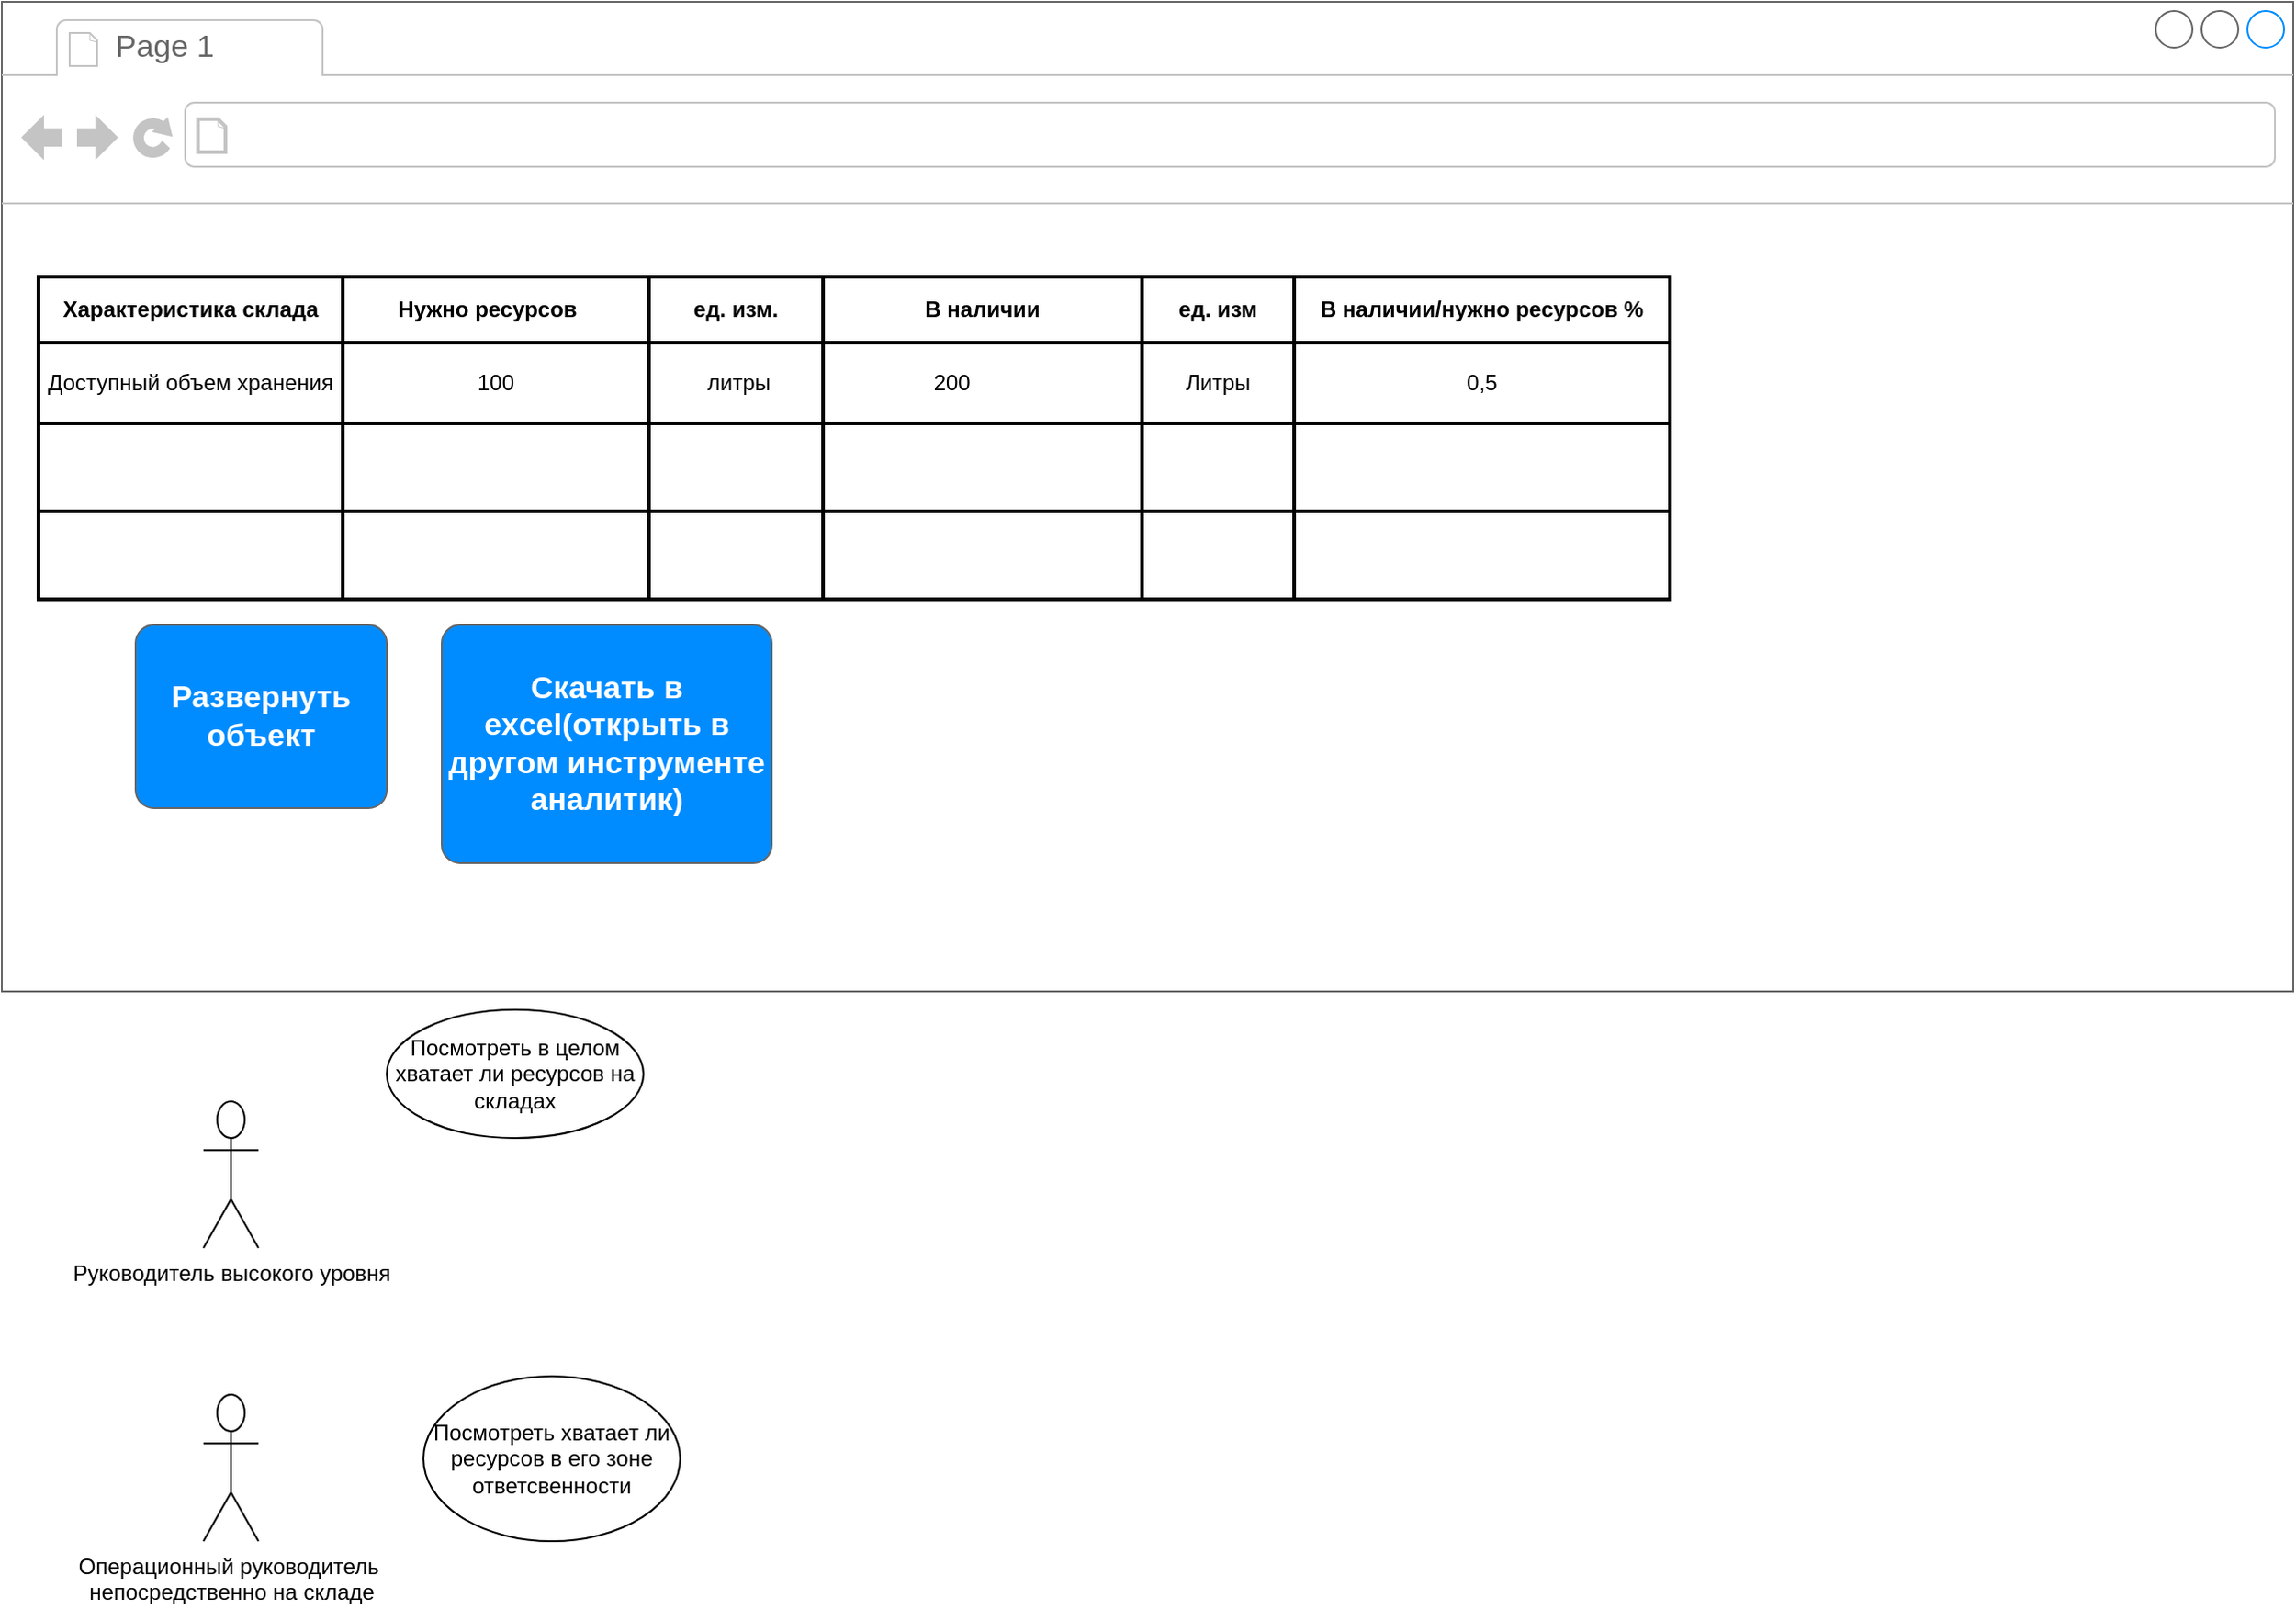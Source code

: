<mxfile version="24.8.6">
  <diagram name="Page-1" id="c9db0220-8083-56f3-ca83-edcdcd058819">
    <mxGraphModel dx="1050" dy="647" grid="1" gridSize="10" guides="1" tooltips="1" connect="1" arrows="1" fold="1" page="1" pageScale="1.5" pageWidth="826" pageHeight="1169" background="#ffffff" math="0" shadow="0">
      <root>
        <mxCell id="0" style=";html=1;" />
        <mxCell id="1" style=";html=1;" parent="0" />
        <mxCell id="AsuqOmMkcITjoCj8BU9A-4" value="" style="strokeWidth=1;shadow=0;dashed=0;align=center;html=1;shape=mxgraph.mockup.containers.browserWindow;rSize=0;strokeColor=#666666;strokeColor2=#008cff;strokeColor3=#c4c4c4;mainText=,;recursiveResize=0;" parent="1" vertex="1">
          <mxGeometry x="60" y="50" width="1250" height="540" as="geometry" />
        </mxCell>
        <mxCell id="AsuqOmMkcITjoCj8BU9A-5" value="Page 1" style="strokeWidth=1;shadow=0;dashed=0;align=center;html=1;shape=mxgraph.mockup.containers.anchor;fontSize=17;fontColor=#666666;align=left;whiteSpace=wrap;" parent="AsuqOmMkcITjoCj8BU9A-4" vertex="1">
          <mxGeometry x="60" y="12" width="110" height="26" as="geometry" />
        </mxCell>
        <mxCell id="AsuqOmMkcITjoCj8BU9A-6" value="" style="strokeWidth=1;shadow=0;dashed=0;align=center;html=1;shape=mxgraph.mockup.containers.anchor;rSize=0;fontSize=17;fontColor=#666666;align=left;" parent="AsuqOmMkcITjoCj8BU9A-4" vertex="1">
          <mxGeometry x="130" y="60" width="250" height="26" as="geometry" />
        </mxCell>
        <mxCell id="AsuqOmMkcITjoCj8BU9A-9" value="" style="shape=table;html=1;whiteSpace=wrap;startSize=0;container=1;collapsible=0;childLayout=tableLayout;strokeWidth=2;" parent="AsuqOmMkcITjoCj8BU9A-4" vertex="1">
          <mxGeometry x="20" y="150" width="890" height="176" as="geometry" />
        </mxCell>
        <mxCell id="AsuqOmMkcITjoCj8BU9A-10" value="" style="shape=tableRow;horizontal=0;startSize=0;swimlaneHead=0;swimlaneBody=0;top=0;left=0;bottom=0;right=0;collapsible=0;dropTarget=0;fillColor=none;points=[[0,0.5],[1,0.5]];portConstraint=eastwest;" parent="AsuqOmMkcITjoCj8BU9A-9" vertex="1">
          <mxGeometry width="890" height="36" as="geometry" />
        </mxCell>
        <mxCell id="AsuqOmMkcITjoCj8BU9A-11" value="Характеристика склада" style="shape=partialRectangle;html=1;whiteSpace=wrap;connectable=0;fillColor=none;top=0;left=0;bottom=0;right=0;overflow=hidden;fontStyle=1" parent="AsuqOmMkcITjoCj8BU9A-10" vertex="1">
          <mxGeometry width="166" height="36" as="geometry">
            <mxRectangle width="166" height="36" as="alternateBounds" />
          </mxGeometry>
        </mxCell>
        <mxCell id="AsuqOmMkcITjoCj8BU9A-12" value="Нужно ресурсов&lt;span style=&quot;white-space: pre;&quot;&gt;&#x9;&lt;/span&gt;" style="shape=partialRectangle;html=1;whiteSpace=wrap;connectable=0;fillColor=none;top=0;left=0;bottom=0;right=0;overflow=hidden;fontStyle=1" parent="AsuqOmMkcITjoCj8BU9A-10" vertex="1">
          <mxGeometry x="166" width="167" height="36" as="geometry">
            <mxRectangle width="167" height="36" as="alternateBounds" />
          </mxGeometry>
        </mxCell>
        <mxCell id="AsuqOmMkcITjoCj8BU9A-19" value="ед. изм." style="shape=partialRectangle;html=1;whiteSpace=wrap;connectable=0;fillColor=none;top=0;left=0;bottom=0;right=0;overflow=hidden;fontStyle=1" parent="AsuqOmMkcITjoCj8BU9A-10" vertex="1">
          <mxGeometry x="333" width="95" height="36" as="geometry">
            <mxRectangle width="95" height="36" as="alternateBounds" />
          </mxGeometry>
        </mxCell>
        <mxCell id="AsuqOmMkcITjoCj8BU9A-26" value="В наличии" style="shape=partialRectangle;html=1;whiteSpace=wrap;connectable=0;fillColor=none;top=0;left=0;bottom=0;right=0;overflow=hidden;fontStyle=1" parent="AsuqOmMkcITjoCj8BU9A-10" vertex="1">
          <mxGeometry x="428" width="174" height="36" as="geometry">
            <mxRectangle width="174" height="36" as="alternateBounds" />
          </mxGeometry>
        </mxCell>
        <mxCell id="AsuqOmMkcITjoCj8BU9A-30" value="ед. изм" style="shape=partialRectangle;html=1;whiteSpace=wrap;connectable=0;fillColor=none;top=0;left=0;bottom=0;right=0;overflow=hidden;fontStyle=1" parent="AsuqOmMkcITjoCj8BU9A-10" vertex="1">
          <mxGeometry x="602" width="83" height="36" as="geometry">
            <mxRectangle width="83" height="36" as="alternateBounds" />
          </mxGeometry>
        </mxCell>
        <mxCell id="AsuqOmMkcITjoCj8BU9A-34" value="В наличии/нужно ресурсов %" style="shape=partialRectangle;html=1;whiteSpace=wrap;connectable=0;fillColor=none;top=0;left=0;bottom=0;right=0;overflow=hidden;fontStyle=1" parent="AsuqOmMkcITjoCj8BU9A-10" vertex="1">
          <mxGeometry x="685" width="205" height="36" as="geometry">
            <mxRectangle width="205" height="36" as="alternateBounds" />
          </mxGeometry>
        </mxCell>
        <mxCell id="AsuqOmMkcITjoCj8BU9A-13" value="" style="shape=tableRow;horizontal=0;startSize=0;swimlaneHead=0;swimlaneBody=0;top=0;left=0;bottom=0;right=0;collapsible=0;dropTarget=0;fillColor=none;points=[[0,0.5],[1,0.5]];portConstraint=eastwest;" parent="AsuqOmMkcITjoCj8BU9A-9" vertex="1">
          <mxGeometry y="36" width="890" height="44" as="geometry" />
        </mxCell>
        <mxCell id="AsuqOmMkcITjoCj8BU9A-14" value="Доступный объем хранения" style="shape=partialRectangle;html=1;whiteSpace=wrap;connectable=0;fillColor=none;top=0;left=0;bottom=0;right=0;overflow=hidden;" parent="AsuqOmMkcITjoCj8BU9A-13" vertex="1">
          <mxGeometry width="166" height="44" as="geometry">
            <mxRectangle width="166" height="44" as="alternateBounds" />
          </mxGeometry>
        </mxCell>
        <mxCell id="AsuqOmMkcITjoCj8BU9A-15" value="100" style="shape=partialRectangle;html=1;whiteSpace=wrap;connectable=0;fillColor=none;top=0;left=0;bottom=0;right=0;overflow=hidden;" parent="AsuqOmMkcITjoCj8BU9A-13" vertex="1">
          <mxGeometry x="166" width="167" height="44" as="geometry">
            <mxRectangle width="167" height="44" as="alternateBounds" />
          </mxGeometry>
        </mxCell>
        <mxCell id="AsuqOmMkcITjoCj8BU9A-20" value="&amp;nbsp;литры" style="shape=partialRectangle;html=1;whiteSpace=wrap;connectable=0;fillColor=none;top=0;left=0;bottom=0;right=0;overflow=hidden;" parent="AsuqOmMkcITjoCj8BU9A-13" vertex="1">
          <mxGeometry x="333" width="95" height="44" as="geometry">
            <mxRectangle width="95" height="44" as="alternateBounds" />
          </mxGeometry>
        </mxCell>
        <mxCell id="AsuqOmMkcITjoCj8BU9A-27" value="200&lt;span style=&quot;white-space: pre;&quot;&gt;&#x9;&lt;/span&gt;&lt;span style=&quot;white-space: pre;&quot;&gt;&#x9;&lt;/span&gt;" style="shape=partialRectangle;html=1;whiteSpace=wrap;connectable=0;fillColor=none;top=0;left=0;bottom=0;right=0;overflow=hidden;" parent="AsuqOmMkcITjoCj8BU9A-13" vertex="1">
          <mxGeometry x="428" width="174" height="44" as="geometry">
            <mxRectangle width="174" height="44" as="alternateBounds" />
          </mxGeometry>
        </mxCell>
        <mxCell id="AsuqOmMkcITjoCj8BU9A-31" value="Литры" style="shape=partialRectangle;html=1;whiteSpace=wrap;connectable=0;fillColor=none;top=0;left=0;bottom=0;right=0;overflow=hidden;" parent="AsuqOmMkcITjoCj8BU9A-13" vertex="1">
          <mxGeometry x="602" width="83" height="44" as="geometry">
            <mxRectangle width="83" height="44" as="alternateBounds" />
          </mxGeometry>
        </mxCell>
        <mxCell id="AsuqOmMkcITjoCj8BU9A-35" value="0,5" style="shape=partialRectangle;html=1;whiteSpace=wrap;connectable=0;fillColor=none;top=0;left=0;bottom=0;right=0;overflow=hidden;" parent="AsuqOmMkcITjoCj8BU9A-13" vertex="1">
          <mxGeometry x="685" width="205" height="44" as="geometry">
            <mxRectangle width="205" height="44" as="alternateBounds" />
          </mxGeometry>
        </mxCell>
        <mxCell id="AsuqOmMkcITjoCj8BU9A-16" value="" style="shape=tableRow;horizontal=0;startSize=0;swimlaneHead=0;swimlaneBody=0;top=0;left=0;bottom=0;right=0;collapsible=0;dropTarget=0;fillColor=none;points=[[0,0.5],[1,0.5]];portConstraint=eastwest;" parent="AsuqOmMkcITjoCj8BU9A-9" vertex="1">
          <mxGeometry y="80" width="890" height="48" as="geometry" />
        </mxCell>
        <mxCell id="AsuqOmMkcITjoCj8BU9A-17" value="" style="shape=partialRectangle;html=1;whiteSpace=wrap;connectable=0;fillColor=none;top=0;left=0;bottom=0;right=0;overflow=hidden;" parent="AsuqOmMkcITjoCj8BU9A-16" vertex="1">
          <mxGeometry width="166" height="48" as="geometry">
            <mxRectangle width="166" height="48" as="alternateBounds" />
          </mxGeometry>
        </mxCell>
        <mxCell id="AsuqOmMkcITjoCj8BU9A-18" value="" style="shape=partialRectangle;html=1;whiteSpace=wrap;connectable=0;fillColor=none;top=0;left=0;bottom=0;right=0;overflow=hidden;" parent="AsuqOmMkcITjoCj8BU9A-16" vertex="1">
          <mxGeometry x="166" width="167" height="48" as="geometry">
            <mxRectangle width="167" height="48" as="alternateBounds" />
          </mxGeometry>
        </mxCell>
        <mxCell id="AsuqOmMkcITjoCj8BU9A-21" style="shape=partialRectangle;html=1;whiteSpace=wrap;connectable=0;fillColor=none;top=0;left=0;bottom=0;right=0;overflow=hidden;" parent="AsuqOmMkcITjoCj8BU9A-16" vertex="1">
          <mxGeometry x="333" width="95" height="48" as="geometry">
            <mxRectangle width="95" height="48" as="alternateBounds" />
          </mxGeometry>
        </mxCell>
        <mxCell id="AsuqOmMkcITjoCj8BU9A-28" style="shape=partialRectangle;html=1;whiteSpace=wrap;connectable=0;fillColor=none;top=0;left=0;bottom=0;right=0;overflow=hidden;" parent="AsuqOmMkcITjoCj8BU9A-16" vertex="1">
          <mxGeometry x="428" width="174" height="48" as="geometry">
            <mxRectangle width="174" height="48" as="alternateBounds" />
          </mxGeometry>
        </mxCell>
        <mxCell id="AsuqOmMkcITjoCj8BU9A-32" style="shape=partialRectangle;html=1;whiteSpace=wrap;connectable=0;fillColor=none;top=0;left=0;bottom=0;right=0;overflow=hidden;" parent="AsuqOmMkcITjoCj8BU9A-16" vertex="1">
          <mxGeometry x="602" width="83" height="48" as="geometry">
            <mxRectangle width="83" height="48" as="alternateBounds" />
          </mxGeometry>
        </mxCell>
        <mxCell id="AsuqOmMkcITjoCj8BU9A-36" style="shape=partialRectangle;html=1;whiteSpace=wrap;connectable=0;fillColor=none;top=0;left=0;bottom=0;right=0;overflow=hidden;" parent="AsuqOmMkcITjoCj8BU9A-16" vertex="1">
          <mxGeometry x="685" width="205" height="48" as="geometry">
            <mxRectangle width="205" height="48" as="alternateBounds" />
          </mxGeometry>
        </mxCell>
        <mxCell id="AsuqOmMkcITjoCj8BU9A-22" style="shape=tableRow;horizontal=0;startSize=0;swimlaneHead=0;swimlaneBody=0;top=0;left=0;bottom=0;right=0;collapsible=0;dropTarget=0;fillColor=none;points=[[0,0.5],[1,0.5]];portConstraint=eastwest;" parent="AsuqOmMkcITjoCj8BU9A-9" vertex="1">
          <mxGeometry y="128" width="890" height="48" as="geometry" />
        </mxCell>
        <mxCell id="AsuqOmMkcITjoCj8BU9A-23" style="shape=partialRectangle;html=1;whiteSpace=wrap;connectable=0;fillColor=none;top=0;left=0;bottom=0;right=0;overflow=hidden;" parent="AsuqOmMkcITjoCj8BU9A-22" vertex="1">
          <mxGeometry width="166" height="48" as="geometry">
            <mxRectangle width="166" height="48" as="alternateBounds" />
          </mxGeometry>
        </mxCell>
        <mxCell id="AsuqOmMkcITjoCj8BU9A-24" style="shape=partialRectangle;html=1;whiteSpace=wrap;connectable=0;fillColor=none;top=0;left=0;bottom=0;right=0;overflow=hidden;" parent="AsuqOmMkcITjoCj8BU9A-22" vertex="1">
          <mxGeometry x="166" width="167" height="48" as="geometry">
            <mxRectangle width="167" height="48" as="alternateBounds" />
          </mxGeometry>
        </mxCell>
        <mxCell id="AsuqOmMkcITjoCj8BU9A-25" style="shape=partialRectangle;html=1;whiteSpace=wrap;connectable=0;fillColor=none;top=0;left=0;bottom=0;right=0;overflow=hidden;" parent="AsuqOmMkcITjoCj8BU9A-22" vertex="1">
          <mxGeometry x="333" width="95" height="48" as="geometry">
            <mxRectangle width="95" height="48" as="alternateBounds" />
          </mxGeometry>
        </mxCell>
        <mxCell id="AsuqOmMkcITjoCj8BU9A-29" style="shape=partialRectangle;html=1;whiteSpace=wrap;connectable=0;fillColor=none;top=0;left=0;bottom=0;right=0;overflow=hidden;" parent="AsuqOmMkcITjoCj8BU9A-22" vertex="1">
          <mxGeometry x="428" width="174" height="48" as="geometry">
            <mxRectangle width="174" height="48" as="alternateBounds" />
          </mxGeometry>
        </mxCell>
        <mxCell id="AsuqOmMkcITjoCj8BU9A-33" style="shape=partialRectangle;html=1;whiteSpace=wrap;connectable=0;fillColor=none;top=0;left=0;bottom=0;right=0;overflow=hidden;" parent="AsuqOmMkcITjoCj8BU9A-22" vertex="1">
          <mxGeometry x="602" width="83" height="48" as="geometry">
            <mxRectangle width="83" height="48" as="alternateBounds" />
          </mxGeometry>
        </mxCell>
        <mxCell id="AsuqOmMkcITjoCj8BU9A-37" style="shape=partialRectangle;html=1;whiteSpace=wrap;connectable=0;fillColor=none;top=0;left=0;bottom=0;right=0;overflow=hidden;" parent="AsuqOmMkcITjoCj8BU9A-22" vertex="1">
          <mxGeometry x="685" width="205" height="48" as="geometry">
            <mxRectangle width="205" height="48" as="alternateBounds" />
          </mxGeometry>
        </mxCell>
        <mxCell id="AsuqOmMkcITjoCj8BU9A-40" value="Развернуть объект" style="strokeWidth=1;shadow=0;dashed=0;align=center;html=1;shape=mxgraph.mockup.buttons.button;strokeColor=#666666;fontColor=#ffffff;mainText=;buttonStyle=round;fontSize=17;fontStyle=1;fillColor=#008cff;whiteSpace=wrap;" parent="AsuqOmMkcITjoCj8BU9A-4" vertex="1">
          <mxGeometry x="73" y="340" width="137" height="100" as="geometry" />
        </mxCell>
        <mxCell id="AsuqOmMkcITjoCj8BU9A-41" value="Скачать в excel(открыть в другом инструменте аналитик)" style="strokeWidth=1;shadow=0;dashed=0;align=center;html=1;shape=mxgraph.mockup.buttons.button;strokeColor=#666666;fontColor=#ffffff;mainText=;buttonStyle=round;fontSize=17;fontStyle=1;fillColor=#008cff;whiteSpace=wrap;" parent="AsuqOmMkcITjoCj8BU9A-4" vertex="1">
          <mxGeometry x="240" y="340" width="180" height="130" as="geometry" />
        </mxCell>
        <mxCell id="AsuqOmMkcITjoCj8BU9A-38" value="Руководитель высокого уровня" style="shape=umlActor;verticalLabelPosition=bottom;verticalAlign=top;html=1;comic=0;" parent="1" vertex="1">
          <mxGeometry x="170" y="650" width="30" height="80" as="geometry" />
        </mxCell>
        <mxCell id="AsuqOmMkcITjoCj8BU9A-39" value="Посмотреть в целом хватает ли ресурсов на складах" style="ellipse;whiteSpace=wrap;html=1;" parent="1" vertex="1">
          <mxGeometry x="270" y="600" width="140" height="70" as="geometry" />
        </mxCell>
        <mxCell id="AsuqOmMkcITjoCj8BU9A-42" value="Операционный руководитель&amp;nbsp;&lt;div&gt;непосредственно на складе&lt;/div&gt;" style="shape=umlActor;verticalLabelPosition=bottom;verticalAlign=top;html=1;comic=0;" parent="1" vertex="1">
          <mxGeometry x="170" y="810" width="30" height="80" as="geometry" />
        </mxCell>
        <mxCell id="AsuqOmMkcITjoCj8BU9A-43" value="Посмотреть хватает ли ресурсов в его зоне ответсвенности" style="ellipse;whiteSpace=wrap;html=1;" parent="1" vertex="1">
          <mxGeometry x="290" y="800" width="140" height="90" as="geometry" />
        </mxCell>
      </root>
    </mxGraphModel>
  </diagram>
</mxfile>
